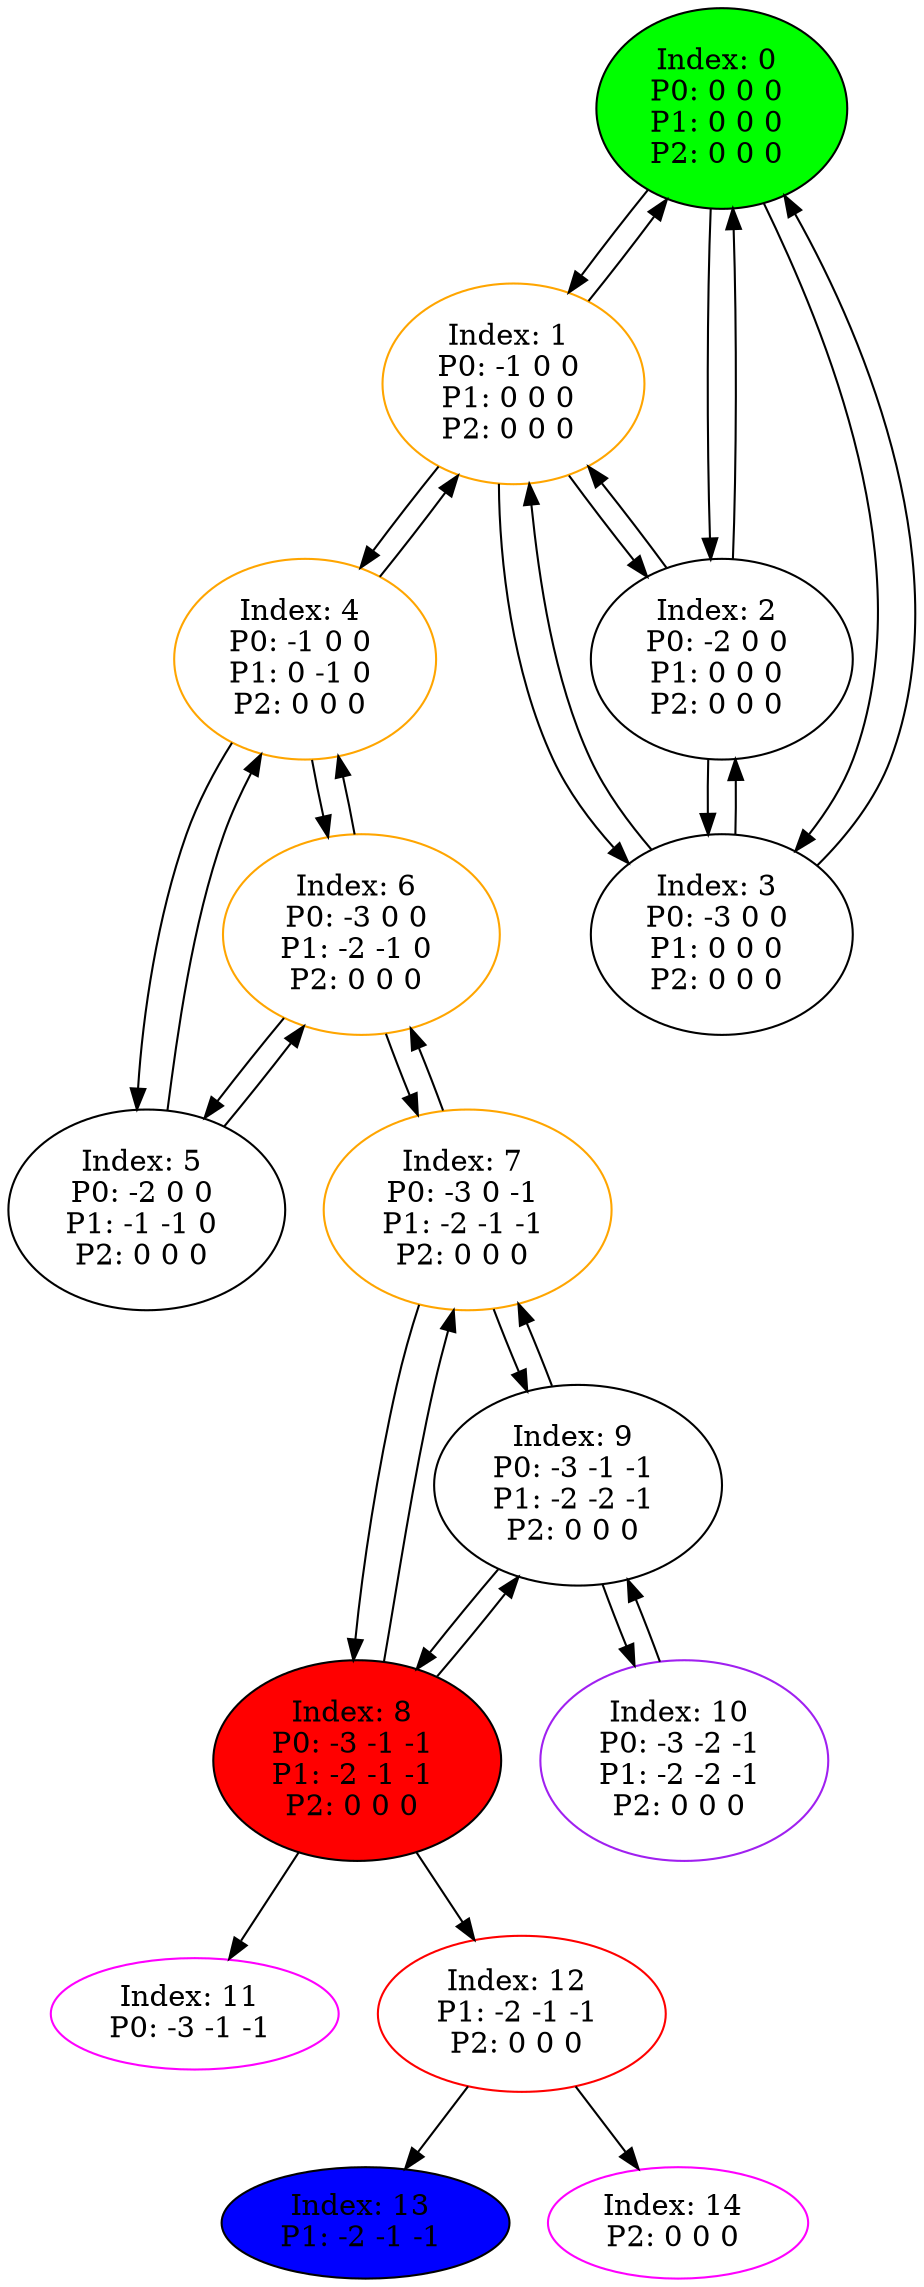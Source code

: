 digraph G {
color = "black"
0[label = "Index: 0 
P0: 0 0 0 
P1: 0 0 0 
P2: 0 0 0 
", style="filled", fillcolor = "green"]
1[label = "Index: 1 
P0: -1 0 0 
P1: 0 0 0 
P2: 0 0 0 
", color = "orange"]
2[label = "Index: 2 
P0: -2 0 0 
P1: 0 0 0 
P2: 0 0 0 
"]
3[label = "Index: 3 
P0: -3 0 0 
P1: 0 0 0 
P2: 0 0 0 
"]
4[label = "Index: 4 
P0: -1 0 0 
P1: 0 -1 0 
P2: 0 0 0 
", color = "orange"]
5[label = "Index: 5 
P0: -2 0 0 
P1: -1 -1 0 
P2: 0 0 0 
"]
6[label = "Index: 6 
P0: -3 0 0 
P1: -2 -1 0 
P2: 0 0 0 
", color = "orange"]
7[label = "Index: 7 
P0: -3 0 -1 
P1: -2 -1 -1 
P2: 0 0 0 
", color = "orange"]
8[label = "Index: 8 
P0: -3 -1 -1 
P1: -2 -1 -1 
P2: 0 0 0 
", style="filled", fillcolor = "red"]
9[label = "Index: 9 
P0: -3 -1 -1 
P1: -2 -2 -1 
P2: 0 0 0 
"]
10[label = "Index: 10 
P0: -3 -2 -1 
P1: -2 -2 -1 
P2: 0 0 0 
", color = "purple"]
11[label = "Index: 11 
P0: -3 -1 -1 
", color = "fuchsia"]
12[label = "Index: 12 
P1: -2 -1 -1 
P2: 0 0 0 
", color = "red"]
13[label = "Index: 13 
P1: -2 -1 -1 
", style="filled", fillcolor = "blue"]
14[label = "Index: 14 
P2: 0 0 0 
", color = "fuchsia"]
0 -> 1
0 -> 2
0 -> 3

1 -> 0
1 -> 2
1 -> 3
1 -> 4

2 -> 0
2 -> 1
2 -> 3

3 -> 0
3 -> 1
3 -> 2

4 -> 1
4 -> 5
4 -> 6

5 -> 4
5 -> 6

6 -> 4
6 -> 5
6 -> 7

7 -> 6
7 -> 8
7 -> 9

8 -> 7
8 -> 9
8 -> 12
8 -> 11

9 -> 7
9 -> 10
9 -> 8

10 -> 9

12 -> 14
12 -> 13

}
